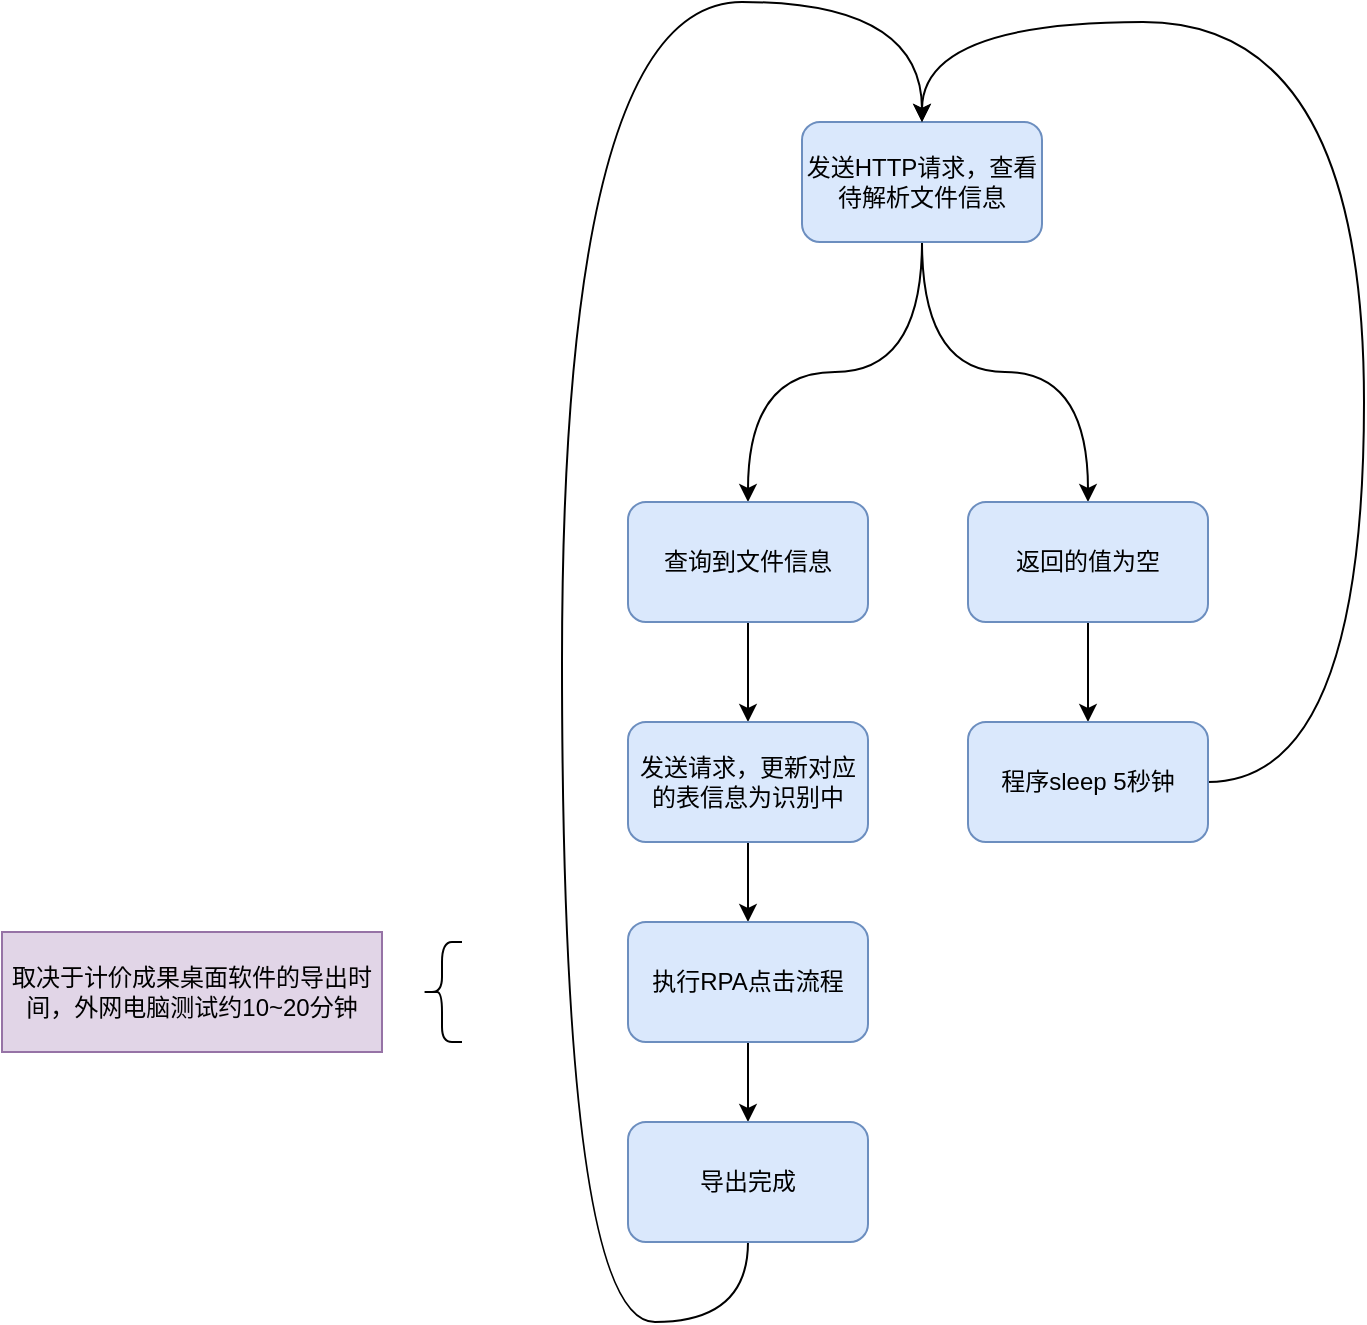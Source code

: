 <mxfile version="22.0.8" type="github">
  <diagram name="第 1 页" id="Vn1sbeBvFft51jgw0HDi">
    <mxGraphModel dx="1120" dy="793" grid="1" gridSize="10" guides="1" tooltips="1" connect="1" arrows="1" fold="1" page="1" pageScale="1" pageWidth="1169" pageHeight="827" math="0" shadow="0">
      <root>
        <mxCell id="0" />
        <mxCell id="1" parent="0" />
        <mxCell id="QmaXBhxwRHXAnOEuA9TT-6" style="edgeStyle=orthogonalEdgeStyle;orthogonalLoop=1;jettySize=auto;html=1;curved=1;" edge="1" parent="1" source="QmaXBhxwRHXAnOEuA9TT-4" target="QmaXBhxwRHXAnOEuA9TT-8">
          <mxGeometry relative="1" as="geometry">
            <mxPoint x="450" y="350" as="targetPoint" />
          </mxGeometry>
        </mxCell>
        <mxCell id="QmaXBhxwRHXAnOEuA9TT-10" style="edgeStyle=orthogonalEdgeStyle;orthogonalLoop=1;jettySize=auto;html=1;entryX=0.5;entryY=0;entryDx=0;entryDy=0;curved=1;" edge="1" parent="1" source="QmaXBhxwRHXAnOEuA9TT-4" target="QmaXBhxwRHXAnOEuA9TT-9">
          <mxGeometry relative="1" as="geometry" />
        </mxCell>
        <mxCell id="QmaXBhxwRHXAnOEuA9TT-4" value="发送HTTP请求，查看待解析文件信息" style="rounded=1;whiteSpace=wrap;html=1;fillColor=#dae8fc;strokeColor=#6c8ebf;" vertex="1" parent="1">
          <mxGeometry x="440" y="170" width="120" height="60" as="geometry" />
        </mxCell>
        <mxCell id="QmaXBhxwRHXAnOEuA9TT-14" style="edgeStyle=orthogonalEdgeStyle;rounded=0;orthogonalLoop=1;jettySize=auto;html=1;entryX=0.5;entryY=0;entryDx=0;entryDy=0;" edge="1" parent="1" source="QmaXBhxwRHXAnOEuA9TT-8" target="QmaXBhxwRHXAnOEuA9TT-15">
          <mxGeometry relative="1" as="geometry">
            <mxPoint x="413" y="480" as="targetPoint" />
          </mxGeometry>
        </mxCell>
        <mxCell id="QmaXBhxwRHXAnOEuA9TT-8" value="查询到文件信息" style="rounded=1;whiteSpace=wrap;html=1;fillColor=#dae8fc;strokeColor=#6c8ebf;" vertex="1" parent="1">
          <mxGeometry x="353" y="360" width="120" height="60" as="geometry" />
        </mxCell>
        <mxCell id="QmaXBhxwRHXAnOEuA9TT-11" style="edgeStyle=orthogonalEdgeStyle;orthogonalLoop=1;jettySize=auto;html=1;entryX=0.5;entryY=0;entryDx=0;entryDy=0;curved=1;" edge="1" parent="1" source="QmaXBhxwRHXAnOEuA9TT-9" target="QmaXBhxwRHXAnOEuA9TT-12">
          <mxGeometry relative="1" as="geometry">
            <mxPoint x="583" y="480" as="targetPoint" />
          </mxGeometry>
        </mxCell>
        <mxCell id="QmaXBhxwRHXAnOEuA9TT-9" value="返回的值为空" style="rounded=1;whiteSpace=wrap;html=1;fillColor=#dae8fc;strokeColor=#6c8ebf;" vertex="1" parent="1">
          <mxGeometry x="523" y="360" width="120" height="60" as="geometry" />
        </mxCell>
        <mxCell id="QmaXBhxwRHXAnOEuA9TT-13" style="edgeStyle=orthogonalEdgeStyle;orthogonalLoop=1;jettySize=auto;html=1;entryX=0.5;entryY=0;entryDx=0;entryDy=0;curved=1;" edge="1" parent="1" source="QmaXBhxwRHXAnOEuA9TT-12" target="QmaXBhxwRHXAnOEuA9TT-4">
          <mxGeometry relative="1" as="geometry">
            <mxPoint x="500" y="120" as="targetPoint" />
            <Array as="points">
              <mxPoint x="721" y="500" />
              <mxPoint x="721" y="120" />
              <mxPoint x="500" y="120" />
            </Array>
          </mxGeometry>
        </mxCell>
        <mxCell id="QmaXBhxwRHXAnOEuA9TT-12" value="程序sleep 5秒钟" style="rounded=1;whiteSpace=wrap;html=1;fillColor=#dae8fc;strokeColor=#6c8ebf;" vertex="1" parent="1">
          <mxGeometry x="523" y="470" width="120" height="60" as="geometry" />
        </mxCell>
        <mxCell id="QmaXBhxwRHXAnOEuA9TT-17" style="edgeStyle=orthogonalEdgeStyle;rounded=0;orthogonalLoop=1;jettySize=auto;html=1;entryX=0.5;entryY=0;entryDx=0;entryDy=0;" edge="1" parent="1" source="QmaXBhxwRHXAnOEuA9TT-15" target="QmaXBhxwRHXAnOEuA9TT-16">
          <mxGeometry relative="1" as="geometry" />
        </mxCell>
        <mxCell id="QmaXBhxwRHXAnOEuA9TT-15" value="发送请求，更新对应的表信息为识别中" style="rounded=1;whiteSpace=wrap;html=1;fillColor=#dae8fc;strokeColor=#6c8ebf;" vertex="1" parent="1">
          <mxGeometry x="353" y="470" width="120" height="60" as="geometry" />
        </mxCell>
        <mxCell id="QmaXBhxwRHXAnOEuA9TT-18" style="edgeStyle=orthogonalEdgeStyle;rounded=0;orthogonalLoop=1;jettySize=auto;html=1;entryX=0.5;entryY=0;entryDx=0;entryDy=0;" edge="1" parent="1" source="QmaXBhxwRHXAnOEuA9TT-16" target="QmaXBhxwRHXAnOEuA9TT-19">
          <mxGeometry relative="1" as="geometry">
            <mxPoint x="413" y="680" as="targetPoint" />
          </mxGeometry>
        </mxCell>
        <mxCell id="QmaXBhxwRHXAnOEuA9TT-16" value="执行RPA点击流程" style="rounded=1;whiteSpace=wrap;html=1;fillColor=#dae8fc;strokeColor=#6c8ebf;" vertex="1" parent="1">
          <mxGeometry x="353" y="570" width="120" height="60" as="geometry" />
        </mxCell>
        <mxCell id="QmaXBhxwRHXAnOEuA9TT-20" style="edgeStyle=orthogonalEdgeStyle;orthogonalLoop=1;jettySize=auto;html=1;entryX=0.5;entryY=0;entryDx=0;entryDy=0;curved=1;" edge="1" parent="1" source="QmaXBhxwRHXAnOEuA9TT-19" target="QmaXBhxwRHXAnOEuA9TT-4">
          <mxGeometry relative="1" as="geometry">
            <mxPoint x="500" y="110" as="targetPoint" />
            <Array as="points">
              <mxPoint x="413" y="770" />
              <mxPoint x="320" y="770" />
              <mxPoint x="320" y="110" />
              <mxPoint x="500" y="110" />
            </Array>
          </mxGeometry>
        </mxCell>
        <mxCell id="QmaXBhxwRHXAnOEuA9TT-19" value="导出完成" style="rounded=1;whiteSpace=wrap;html=1;fillColor=#dae8fc;strokeColor=#6c8ebf;" vertex="1" parent="1">
          <mxGeometry x="353" y="670" width="120" height="60" as="geometry" />
        </mxCell>
        <mxCell id="QmaXBhxwRHXAnOEuA9TT-21" value="" style="shape=curlyBracket;whiteSpace=wrap;html=1;rounded=1;labelPosition=left;verticalLabelPosition=middle;align=right;verticalAlign=middle;" vertex="1" parent="1">
          <mxGeometry x="250" y="580" width="20" height="50" as="geometry" />
        </mxCell>
        <mxCell id="QmaXBhxwRHXAnOEuA9TT-23" value="取决于计价成果桌面软件的导出时间，外网电脑测试约10~20分钟" style="rounded=0;whiteSpace=wrap;html=1;fillColor=#e1d5e7;strokeColor=#9673a6;" vertex="1" parent="1">
          <mxGeometry x="40" y="575" width="190" height="60" as="geometry" />
        </mxCell>
      </root>
    </mxGraphModel>
  </diagram>
</mxfile>
